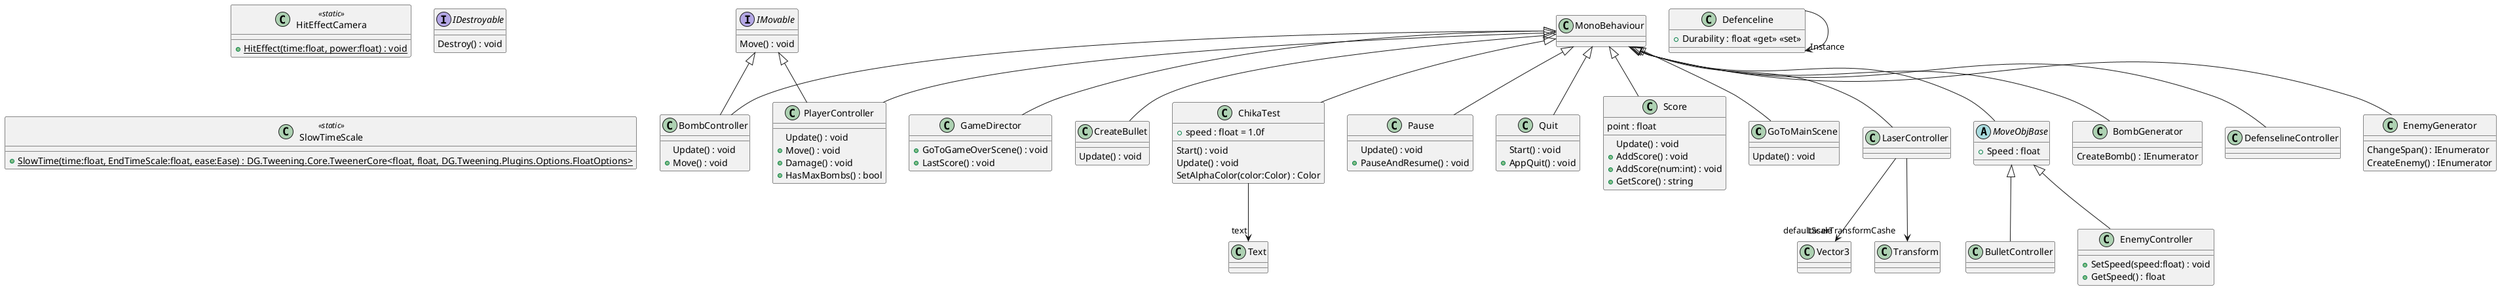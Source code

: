 @startuml
class GoToMainScene {
    Update() : void
}
MonoBehaviour <|-- GoToMainScene
class HitEffectCamera <<static>> {
    + {static} HitEffect(time:float, power:float) : void
}
interface IDestroyable {
    Destroy() : void
}
interface IMovable {
    Move() : void
}
class LaserController {
}
MonoBehaviour <|-- LaserController
LaserController --> "LaserTransformCashe" Transform
LaserController --> "defaultScale" Vector3
abstract class MoveObjBase {
    + Speed : float
}
MonoBehaviour <|-- MoveObjBase
class SlowTimeScale <<static>> {
    + {static} SlowTime(time:float, EndTimeScale:float, ease:Ease) : DG.Tweening.Core.TweenerCore<float, float, DG.Tweening.Plugins.Options.FloatOptions>
}
class BombController {
    Update() : void
    + Move() : void
}
MonoBehaviour <|-- BombController
IMovable <|-- BombController
class BombGenerator {
    CreateBomb() : IEnumerator
}
MonoBehaviour <|-- BombGenerator
class Defenceline {
    + Durability : float <<get>> <<set>>
}
Defenceline --> "Instance" Defenceline
class DefenselineController {
}
MonoBehaviour <|-- DefenselineController
class EnemyController {
    + SetSpeed(speed:float) : void
    + GetSpeed() : float
}
MoveObjBase <|-- EnemyController
class EnemyGenerator {
    ChangeSpan() : IEnumerator
    CreateEnemy() : IEnumerator
}
MonoBehaviour <|-- EnemyGenerator
class GameDirector {
    + GoToGameOverScene() : void
    + LastScore() : void
}
MonoBehaviour <|-- GameDirector
class BulletController {
}
MoveObjBase <|-- BulletController
class CreateBullet {
    Update() : void
}
MonoBehaviour <|-- CreateBullet
class PlayerController {
    Update() : void
    + Move() : void
    + Damage() : void
    + HasMaxBombs() : bool
}
MonoBehaviour <|-- PlayerController
IMovable <|-- PlayerController
class ChikaTest {
    + speed : float = 1.0f
    Start() : void
    Update() : void
    SetAlphaColor(color:Color) : Color
}
MonoBehaviour <|-- ChikaTest
ChikaTest --> "text" Text
class Pause {
    Update() : void
    + PauseAndResume() : void
}
MonoBehaviour <|-- Pause
class Quit {
    Start() : void
    + AppQuit() : void
}
MonoBehaviour <|-- Quit
class Score {
    point : float
    Update() : void
    + AddScore() : void
    + AddScore(num:int) : void
    + GetScore() : string
}
MonoBehaviour <|-- Score
@enduml
